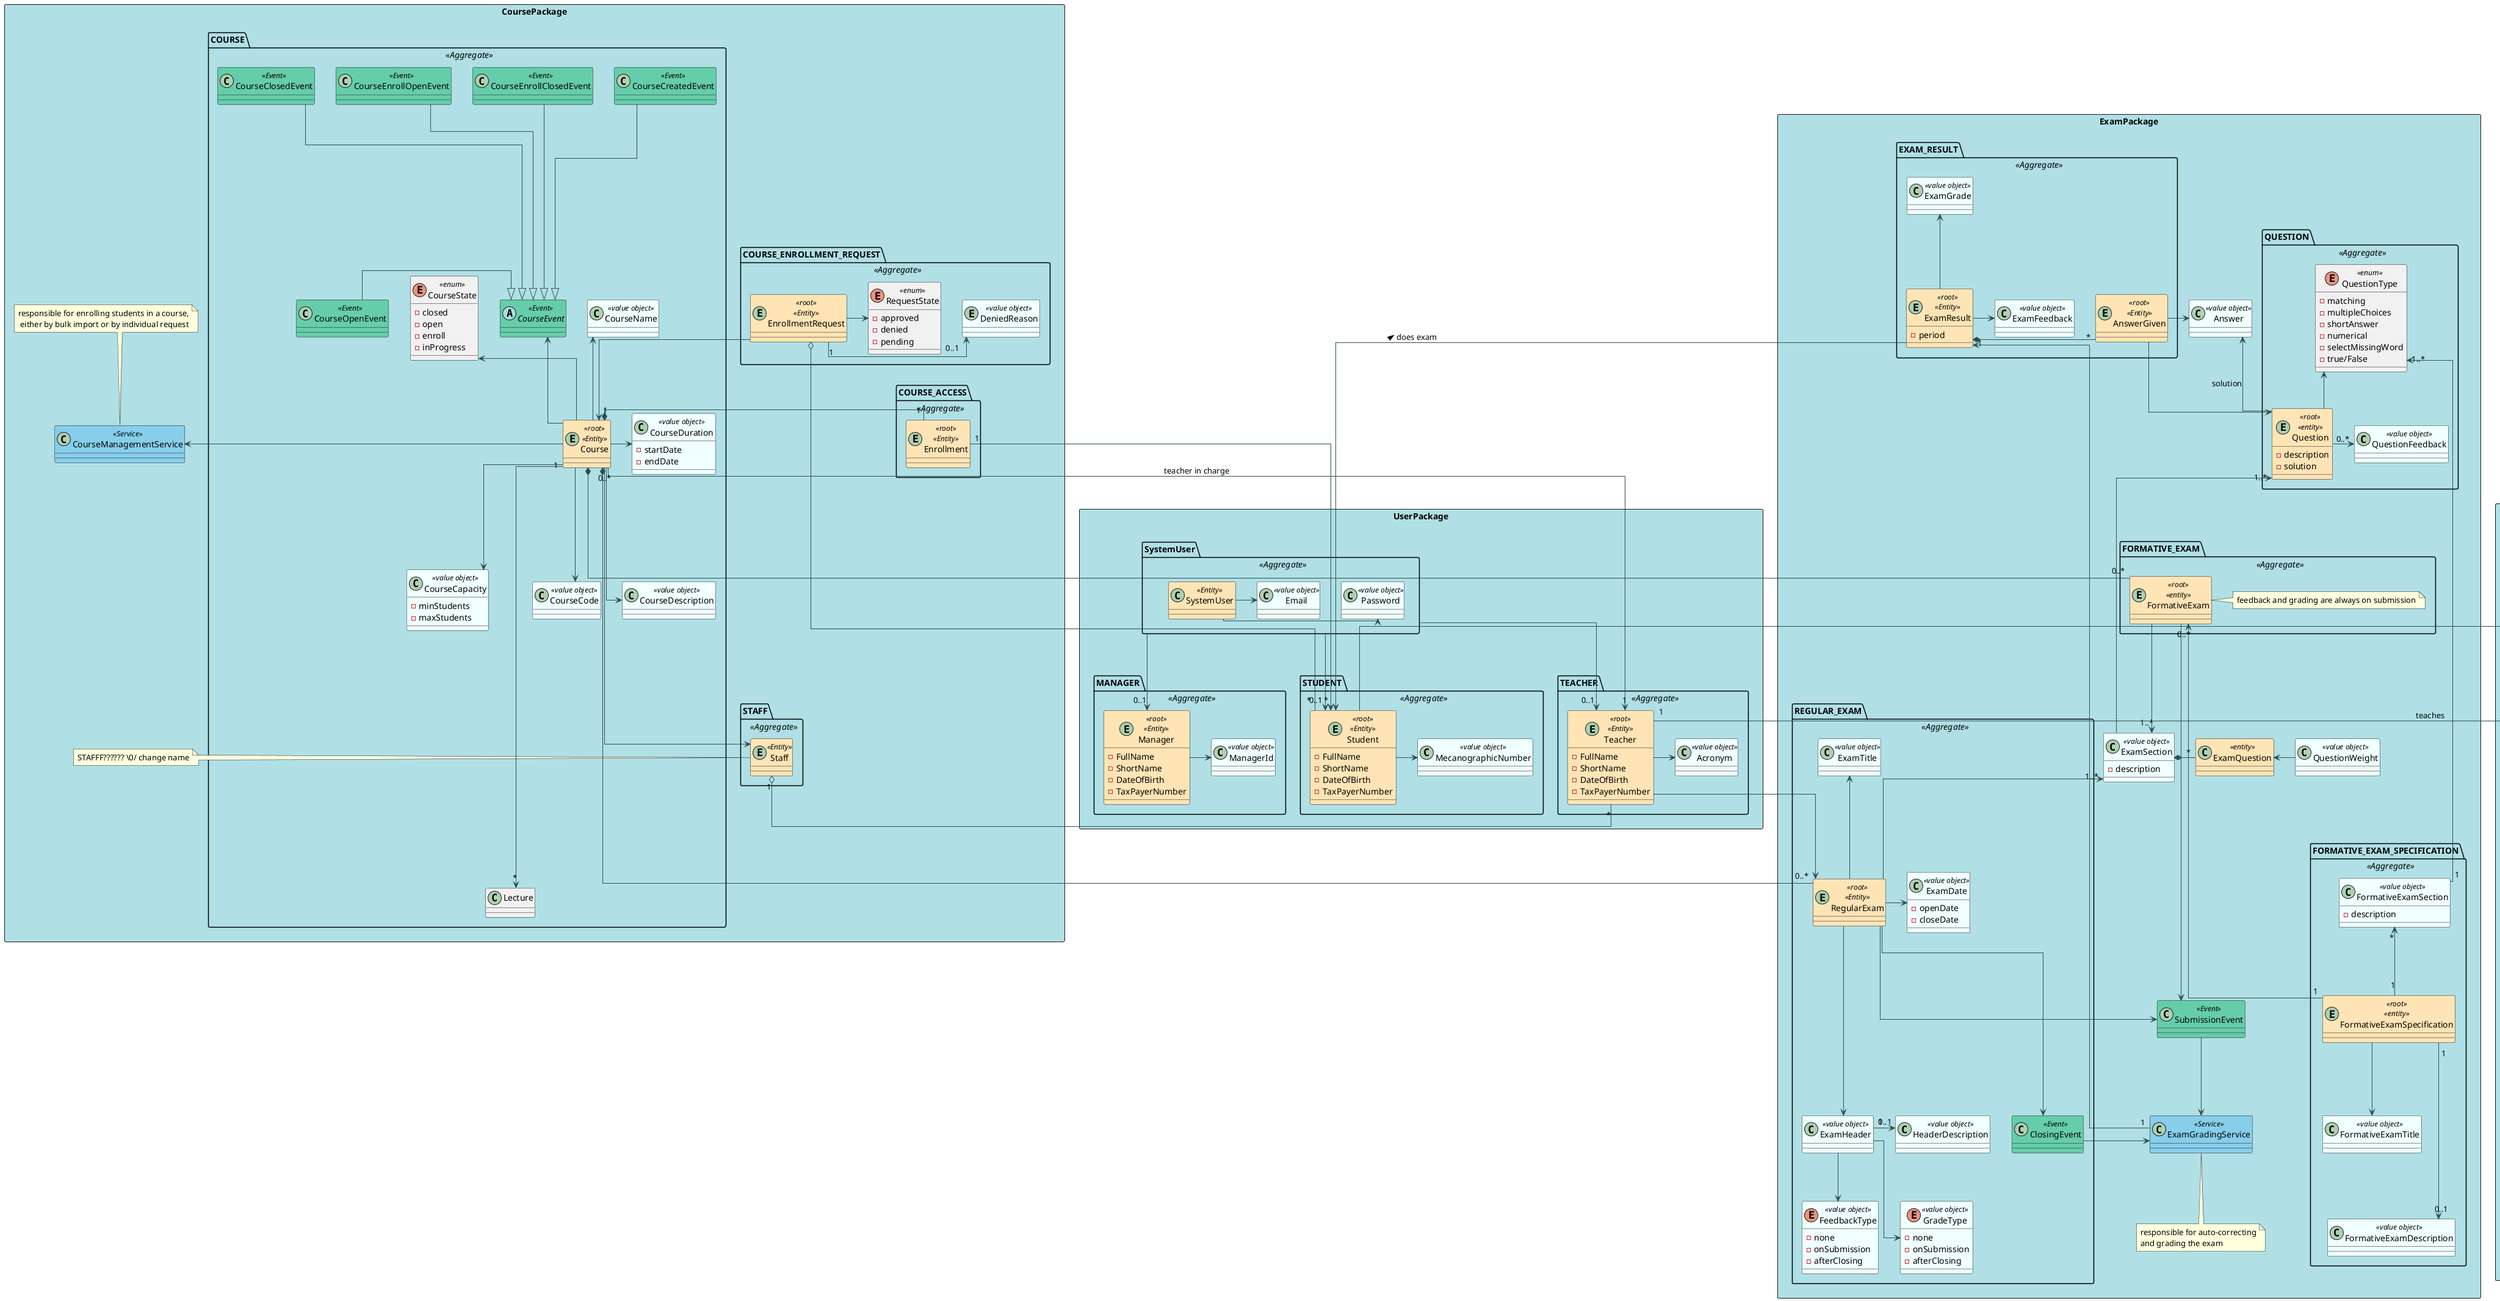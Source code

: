 @startuml

skinparam linetype ortho
skinparam Shadowing False

skinparam class {
    BackgroundColor<<Entity>> Moccasin
    BackgroundColor<<value object>> Azure
    BackgroundColor<<Event>> MediumAquaMarine
    BackgroundColor<<Service>> SkyBlue
    ArrowColor DarkSlateGrey
}

skinparam package {
    BackgroundColor PowderBlue
    packageLayout grid
    packageColumn 2
}


package UserPackage <<Rectangle>>{

    package SystemUser <<Aggregate>> {
        Class SystemUser <<Entity>>
        class Password <<value object>>
        class Email <<value object>>
        
        SystemUser -> Password
        SystemUser -> Email
    }


    package TEACHER <<Aggregate>> {
        entity Teacher <<root>> <<Entity>>{
            - FullName
            - ShortName
            - DateOfBirth
            - TaxPayerNumber
        }
        class Acronym <<value object>>

        Teacher  ->  Acronym
    }

    package MANAGER <<Aggregate>> {
        entity Manager <<root>> <<Entity>>{
            - FullName
            - ShortName
            - DateOfBirth
            - TaxPayerNumber


        }
        class ManagerId <<value object>>

        Manager  ->  ManagerId
    }


    package STUDENT <<Aggregate>> {
        entity Student <<root>> <<Entity>>{
            - FullName
            - ShortName
            - DateOfBirth
            - TaxPayerNumber
        }
        class MecanographicNumber <<value object>>

        Student  ->  MecanographicNumber
    }

    SystemUser -down-> "0..1" Manager    
    SystemUser -down-> "0..1" Teacher
    SystemUser -down-> "0..1" Student
}

package CoursePackage <<Rectangle>> {
    package COURSE <<Aggregate>> {
        entity Course <<root>> <<Entity>>

        class CourseCode <<value object>>

        class CourseName <<value object>>

        class CourseDescription <<value object>>

        class CourseDuration <<value object>>{
            - startDate
            - endDate
        }

        enum CourseState <<enum>>{
            - closed
            - open
            - enroll
            - inProgress
        }

        class CourseCapacity <<value object>> {
            -minStudents
            -maxStudents
        }

        abstract CourseEvent <<Event>>

        class CourseClosedEvent <<Event>>
        class CourseOpenEvent <<Event>>
        class CourseEnrollOpenEvent <<Event>>
        class CourseEnrollClosedEvent <<Event>>
        class CourseCreatedEvent <<Event>>

        Course  -down-> CourseCode
        Course  -up-> CourseName
        Course  -up->  CourseState
        Course  -down->  CourseDescription
        Course  -down-> CourseCapacity
        Course -up-> CourseEvent
        Course "1" ----> "*" Lecture
        Course -> CourseDuration

        CourseEvent <|-up-- CourseClosedEvent
        CourseEvent <|-left-- CourseOpenEvent
        CourseEvent <|-up-- CourseEnrollOpenEvent
        CourseEvent <|-up-- CourseEnrollClosedEvent
        CourseEvent <|-up-- CourseCreatedEvent

    }

    package STAFF <<Aggregate>>{
        entity Staff <<Entity>>
    }
    note right : STAFFF?????? \\0/ change name
    Course -down--> Staff

    package COURSE_ACCESS <<Aggregate>>{
        entity Enrollment <<root>> <<Entity>>
    }
    Student "*" <-- "1" Enrollment

    package COURSE_ENROLLMENT_REQUEST <<Aggregate>>{

        entity EnrollmentRequest <<root>> <<Entity>>
        entity DeniedReason <<value object>>

        enum RequestState <<enum>>{
            - approved
            - denied
            - pending
        }

        EnrollmentRequest "1" -> "0..1"DeniedReason
        EnrollmentRequest -> RequestState
        EnrollmentRequest  o-- "*" Student
        EnrollmentRequest --> Course        
    }

    Teacher "*" -up--o "1" Staff 
    Teacher "1" <-up-- "0..*" Course : teacher in charge

    class CourseManagementService <<Service>>
    Course -> CourseManagementService
    note top: responsible for enrolling students in a course,\n either by bulk import or by individual request

    Course "1" *- "1" Enrollment 
}

package ExamPackage <<Rectangle>> {

    package REGULAR_EXAM <<Aggregate>> {
        entity RegularExam <<root>> <<Entity>>

        class ExamDate <<value object>> {
            -openDate
            -closeDate
        }

        class ClosingEvent <<Event>>

        class ExamTitle <<value object>>
        class HeaderDescription <<value object>>
        class ExamHeader <<value object>>

        enum FeedbackType <<value object>> {
            - none
            - onSubmission
            - afterClosing
        }

        enum GradeType <<value object>> {
            - none
            - onSubmission
            - afterClosing
        }

    }

'code duplied??? 
'both types of exams need to have the exameSection-> 
'this exam section should store the questions for that exame(??)

    class ExamSection <<value object>>{
        - description
    }
    class ExamQuestion <<entity>>
    class QuestionWeight<<value object>>
    
    ExamSection *- "*"ExamQuestion
    ExamQuestion <- QuestionWeight

    package FORMATIVE_EXAM <<Aggregate>> {
        entity FormativeExam <<root>> <<entity>>
        note right: feedback and grading are always on submission
    }

    package FORMATIVE_EXAM_SPECIFICATION <<Aggregate>> {
        entity FormativeExamSpecification <<root>> <<entity>>

        class FormativeExamTitle <<value object>>
        class FormativeExamDescription <<value object>>
        class FormativeExamSection <<value object>>{
            - description
        }
    }

    package QUESTION <<Aggregate>> {
        entity Question <<root>> <<entity>> {
            -description
            -solution
        }

        class QuestionFeedback <<value object>>

        enum QuestionType <<enum>> {
            - matching
            - multipleChoices
            - shortAnswer
            - numerical
            - selectMissingWord
            - true/False
        }

    }

    package EXAM_RESULT <<Aggregate>> {
        entity ExamResult <<root>> <<Entity>>{
            - period
        }
        class ExamGrade <<value object>>
        class ExamFeedback <<value object>>
        
        entity AnswerGiven <<root>> <<Entity>>{
        }

    }

    class Answer <<value object>>{
    }

    class SubmissionEvent <<Event>>
    class ExamGradingService <<Service>>

    FormativeExamSpecification "1" --down-> "0..1" FormativeExamDescription
    FormativeExamSpecification  -->  FormativeExamTitle
    FormativeExamSpecification "1" -up-> "*" FormativeExamSection
    FormativeExamSpecification "1" -up---> "0..*" FormativeExam

    ExamHeader "1" -right--> "0..1" HeaderDescription
    ExamHeader -down-> FeedbackType
    ExamHeader -down-> GradeType


    RegularExam -up-> ExamTitle
    RegularExam  -down--> ExamHeader
    RegularExam  -up-> "1..*" ExamSection
    FormativeExam --> "1..*" ExamSection

    ExamSection -up--> "1..*" Question

    Question  -up-> Answer : solution
    Question  -up-> QuestionType
    Question -> "0..*" QuestionFeedback

    QuestionType "1..*" <--- "1" FormativeExamSection

    RegularExam -> ExamDate

    /' curso liga se a exame '/

    ClosingEvent <-up-- RegularExam
    SubmissionEvent -> ExamGradingService
    RegularExam --> SubmissionEvent
    FormativeExam --> SubmissionEvent

    ExamGradingService "1" ---up--> "1" ExamResult

    ExamResult -up-> ExamGrade
    ExamResult -> ExamFeedback
    ExamResult  -right-> Student :does exam <

    ExamResult *- "*" AnswerGiven
    AnswerGiven -->  Question 
    AnswerGiven -> Answer

    Course *-- "0..*" RegularExam
    Course *-- "0..*" FormativeExam

    ClosingEvent -> ExamGradingService
    note bottom: responsible for auto-correcting\nand grading the exam

    Teacher -->  RegularExam
}

package BoardPackage <<Rectangle>> {
    package BOARD <<Aggregate>> {

        entity Board <<root>> <<Entity>>{
            - MaxCollumns
            - MaxRows
        }
        class BoardTitle <<value object>>

        enum BoardStatus <<enum>>{
            - created
            - shared
            - archived
        }

        entity BoardRow <<Entity>>{
            - rowId
            - rowTitle          
        }
                
        entity BoardCollumn  <<Entity>>{
            - collumnId
            - collumnTitle
        }
        
        entity Cell <<Entity>>{
        }
        class Header<<value object>>
        
        entity BoardHistory <<Entity>>
        note left : stores every post-it that \nis created/modified

        class TimeStamp <<value object>>

        entity PostIt <<Entity>> {
            - postItId
        }
        note right: Image or text

        enum TypeOfContent <<enum>>{
            - text
            - image
        }

        entity  BoardParticipant <<Entity>>
        
        enum Permissions <<enum>>{
            - read
            - write
        }

        class ShareBoardEvent <<Event>>

        class CommitPostItEvent <<Event>>
        note bottom : event triggered when\npost-it is created or modified

        class ShareBoardService <<Service>>
        Board --> ShareBoardService
        note right :responsible for sharing boards

        class PostItService <<Service>>
        BoardHistory ---> PostItService
        note bottom : responsible for create or modify PostIt\n(save previous post in BoardHistory)

        class CreateBoardService <<Service>>
        Board  -up-> CreateBoardService
        note bottom : responsible manage the cells in the board



    }

    Board *-up- "*" BoardRow
    Board *-up- "*" BoardCollumn
    Board --> BoardStatus
    Board --> BoardTitle
    Board --> "*" BoardHistory
    Board *--> "1..*" Cell
    Board <-- SystemUser : admin

    Cell "1" o-- "0..1" PostIt     
    Cell -left> Header
    Cell -> BoardCollumn
    Cell -> BoardRow

    ShareBoardEvent <- Board
    ShareBoardEvent --> ShareBoardService

    BoardParticipant "*" --* Board
    BoardParticipant o-- "*"  SystemUser
    BoardParticipant -->  Permissions

    PostIt --> BoardParticipant : owns <
    PostIt --> TypeOfContent

    CommitPostItEvent <- PostIt
    CommitPostItEvent ---> PostItService

    BoardHistory -> TimeStamp
    BoardHistory --> PostIt
    BoardHistory "1" --> "1" BoardParticipant : commits post-it <

}

package EventPackage <<Rectangle>> {

  

    package TIMETABLE <<Aggregate>> {

        entity Timetable <<root>> <<entity>>{
        }
        note right : event access, timetable stores\nN RecurringPattern or 1(?)\nfor each user

        Timetable "*" o- "1" SystemUser 

    }

    package EVENT <<Aggregate>> {

        entity Event <<root>> <<entity>>{

        }
        class Exception{
            -period
        }
        note right:????

        class RescheduleEventService <<Service>>
        Exception --> RescheduleEventService

        entity RecurringPattern <<entity>>{
            -endDate
            -startDate
            -dayOfTheWeek
            -startTime
            -endTime
        }
        class RescheduleEventService <<Service>>

        enum RecurringFrequency <<enum>>{
            - weekly
            - once
        }

        RecurringPattern --> RecurringFrequency
    }

    class CheckAvailabilityService<<Service>>

    package Lecture <<Aggregate>>{
        entity Lecture <<root>> <<entity>> {
        }
        enum LectureType {
            -regular
            -extra
        }

        entity LectureParticipant <<entity>> {

        }

        Lecture --> LectureType
    }


    package MEETING <<Aggregate>> {

        entity Meeting <<root>> <<Entity>>

        class ScheduleMeetingEvent <<Event>>

        class CancelsMeetingEvent <<Event>>

        class MeetingService <<Service>>
        note right: responsible for managing\n meetings between users

        entity MeetingParticipant <<Entity>>

        enum ParticipantStatus {
            - accepted
            - rejected
            - pending
        }

        Meeting -> MeetingService
        Meeting  -up->  ScheduleMeetingEvent
        Meeting <-up- CancelsMeetingEvent

        MeetingParticipant "1" -> "*" SystemUser
        MeetingParticipant  ->  ParticipantStatus
        MeetingParticipant "*" --up> "1" Meeting

    }

    Timetable --> CheckAvailabilityService
    Timetable "1..*" -* "1" RecurringPattern

    RecurringPattern --> CheckAvailabilityService
    RecurringPattern "1" *-- "*" Exception

    Event "1" *-down- "*" RecurringPattern

    Lecture "1" o-- "1" Teacher : teaches
    Lecture -down--> Event
    Lecture "1" *- "1..*" LectureParticipant
    LectureParticipant o-- Student


    Meeting  ->  SystemUser : administrates
    Meeting -down-> Event
}

@enduml

